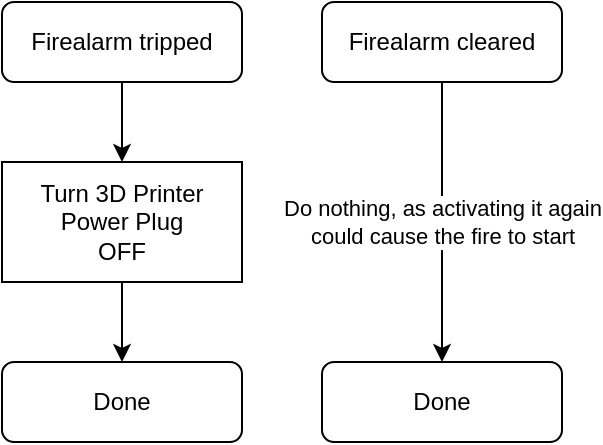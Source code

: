<mxfile version="24.1.0" type="device">
  <diagram name="Page-1" id="G12LTv3Helk9d1EPD6QO">
    <mxGraphModel dx="1430" dy="860" grid="1" gridSize="10" guides="1" tooltips="1" connect="1" arrows="1" fold="1" page="1" pageScale="1" pageWidth="850" pageHeight="1100" math="0" shadow="0">
      <root>
        <mxCell id="0" />
        <mxCell id="1" parent="0" />
        <mxCell id="ntlYTCJk7bBu3n_6j4_N-11" style="edgeStyle=orthogonalEdgeStyle;rounded=0;orthogonalLoop=1;jettySize=auto;html=1;exitX=0.5;exitY=1;exitDx=0;exitDy=0;entryX=0.5;entryY=0;entryDx=0;entryDy=0;" edge="1" parent="1" source="ntlYTCJk7bBu3n_6j4_N-8" target="ntlYTCJk7bBu3n_6j4_N-10">
          <mxGeometry relative="1" as="geometry" />
        </mxCell>
        <mxCell id="ntlYTCJk7bBu3n_6j4_N-8" value="Firealarm tripped" style="rounded=1;whiteSpace=wrap;html=1;" vertex="1" parent="1">
          <mxGeometry x="200" y="200" width="120" height="40" as="geometry" />
        </mxCell>
        <mxCell id="ntlYTCJk7bBu3n_6j4_N-13" style="edgeStyle=orthogonalEdgeStyle;rounded=0;orthogonalLoop=1;jettySize=auto;html=1;exitX=0.5;exitY=1;exitDx=0;exitDy=0;entryX=0.5;entryY=0;entryDx=0;entryDy=0;" edge="1" parent="1" source="ntlYTCJk7bBu3n_6j4_N-10" target="ntlYTCJk7bBu3n_6j4_N-12">
          <mxGeometry relative="1" as="geometry" />
        </mxCell>
        <mxCell id="ntlYTCJk7bBu3n_6j4_N-10" value="Turn 3D Printer&lt;br&gt;Power Plug&lt;div&gt;OFF&lt;/div&gt;" style="rounded=0;whiteSpace=wrap;html=1;" vertex="1" parent="1">
          <mxGeometry x="200" y="280" width="120" height="60" as="geometry" />
        </mxCell>
        <mxCell id="ntlYTCJk7bBu3n_6j4_N-12" value="Done" style="rounded=1;whiteSpace=wrap;html=1;" vertex="1" parent="1">
          <mxGeometry x="200" y="380" width="120" height="40" as="geometry" />
        </mxCell>
        <mxCell id="ntlYTCJk7bBu3n_6j4_N-17" value="Do nothing, as activating it again&lt;br&gt;&amp;nbsp;could cause the fire to start&amp;nbsp;" style="edgeStyle=orthogonalEdgeStyle;rounded=0;orthogonalLoop=1;jettySize=auto;html=1;exitX=0.5;exitY=1;exitDx=0;exitDy=0;entryX=0.5;entryY=0;entryDx=0;entryDy=0;" edge="1" parent="1" source="ntlYTCJk7bBu3n_6j4_N-14" target="ntlYTCJk7bBu3n_6j4_N-16">
          <mxGeometry relative="1" as="geometry" />
        </mxCell>
        <mxCell id="ntlYTCJk7bBu3n_6j4_N-14" value="Firealarm cleared" style="rounded=1;whiteSpace=wrap;html=1;" vertex="1" parent="1">
          <mxGeometry x="360" y="200" width="120" height="40" as="geometry" />
        </mxCell>
        <mxCell id="ntlYTCJk7bBu3n_6j4_N-16" value="Done" style="rounded=1;whiteSpace=wrap;html=1;" vertex="1" parent="1">
          <mxGeometry x="360" y="380" width="120" height="40" as="geometry" />
        </mxCell>
      </root>
    </mxGraphModel>
  </diagram>
</mxfile>
